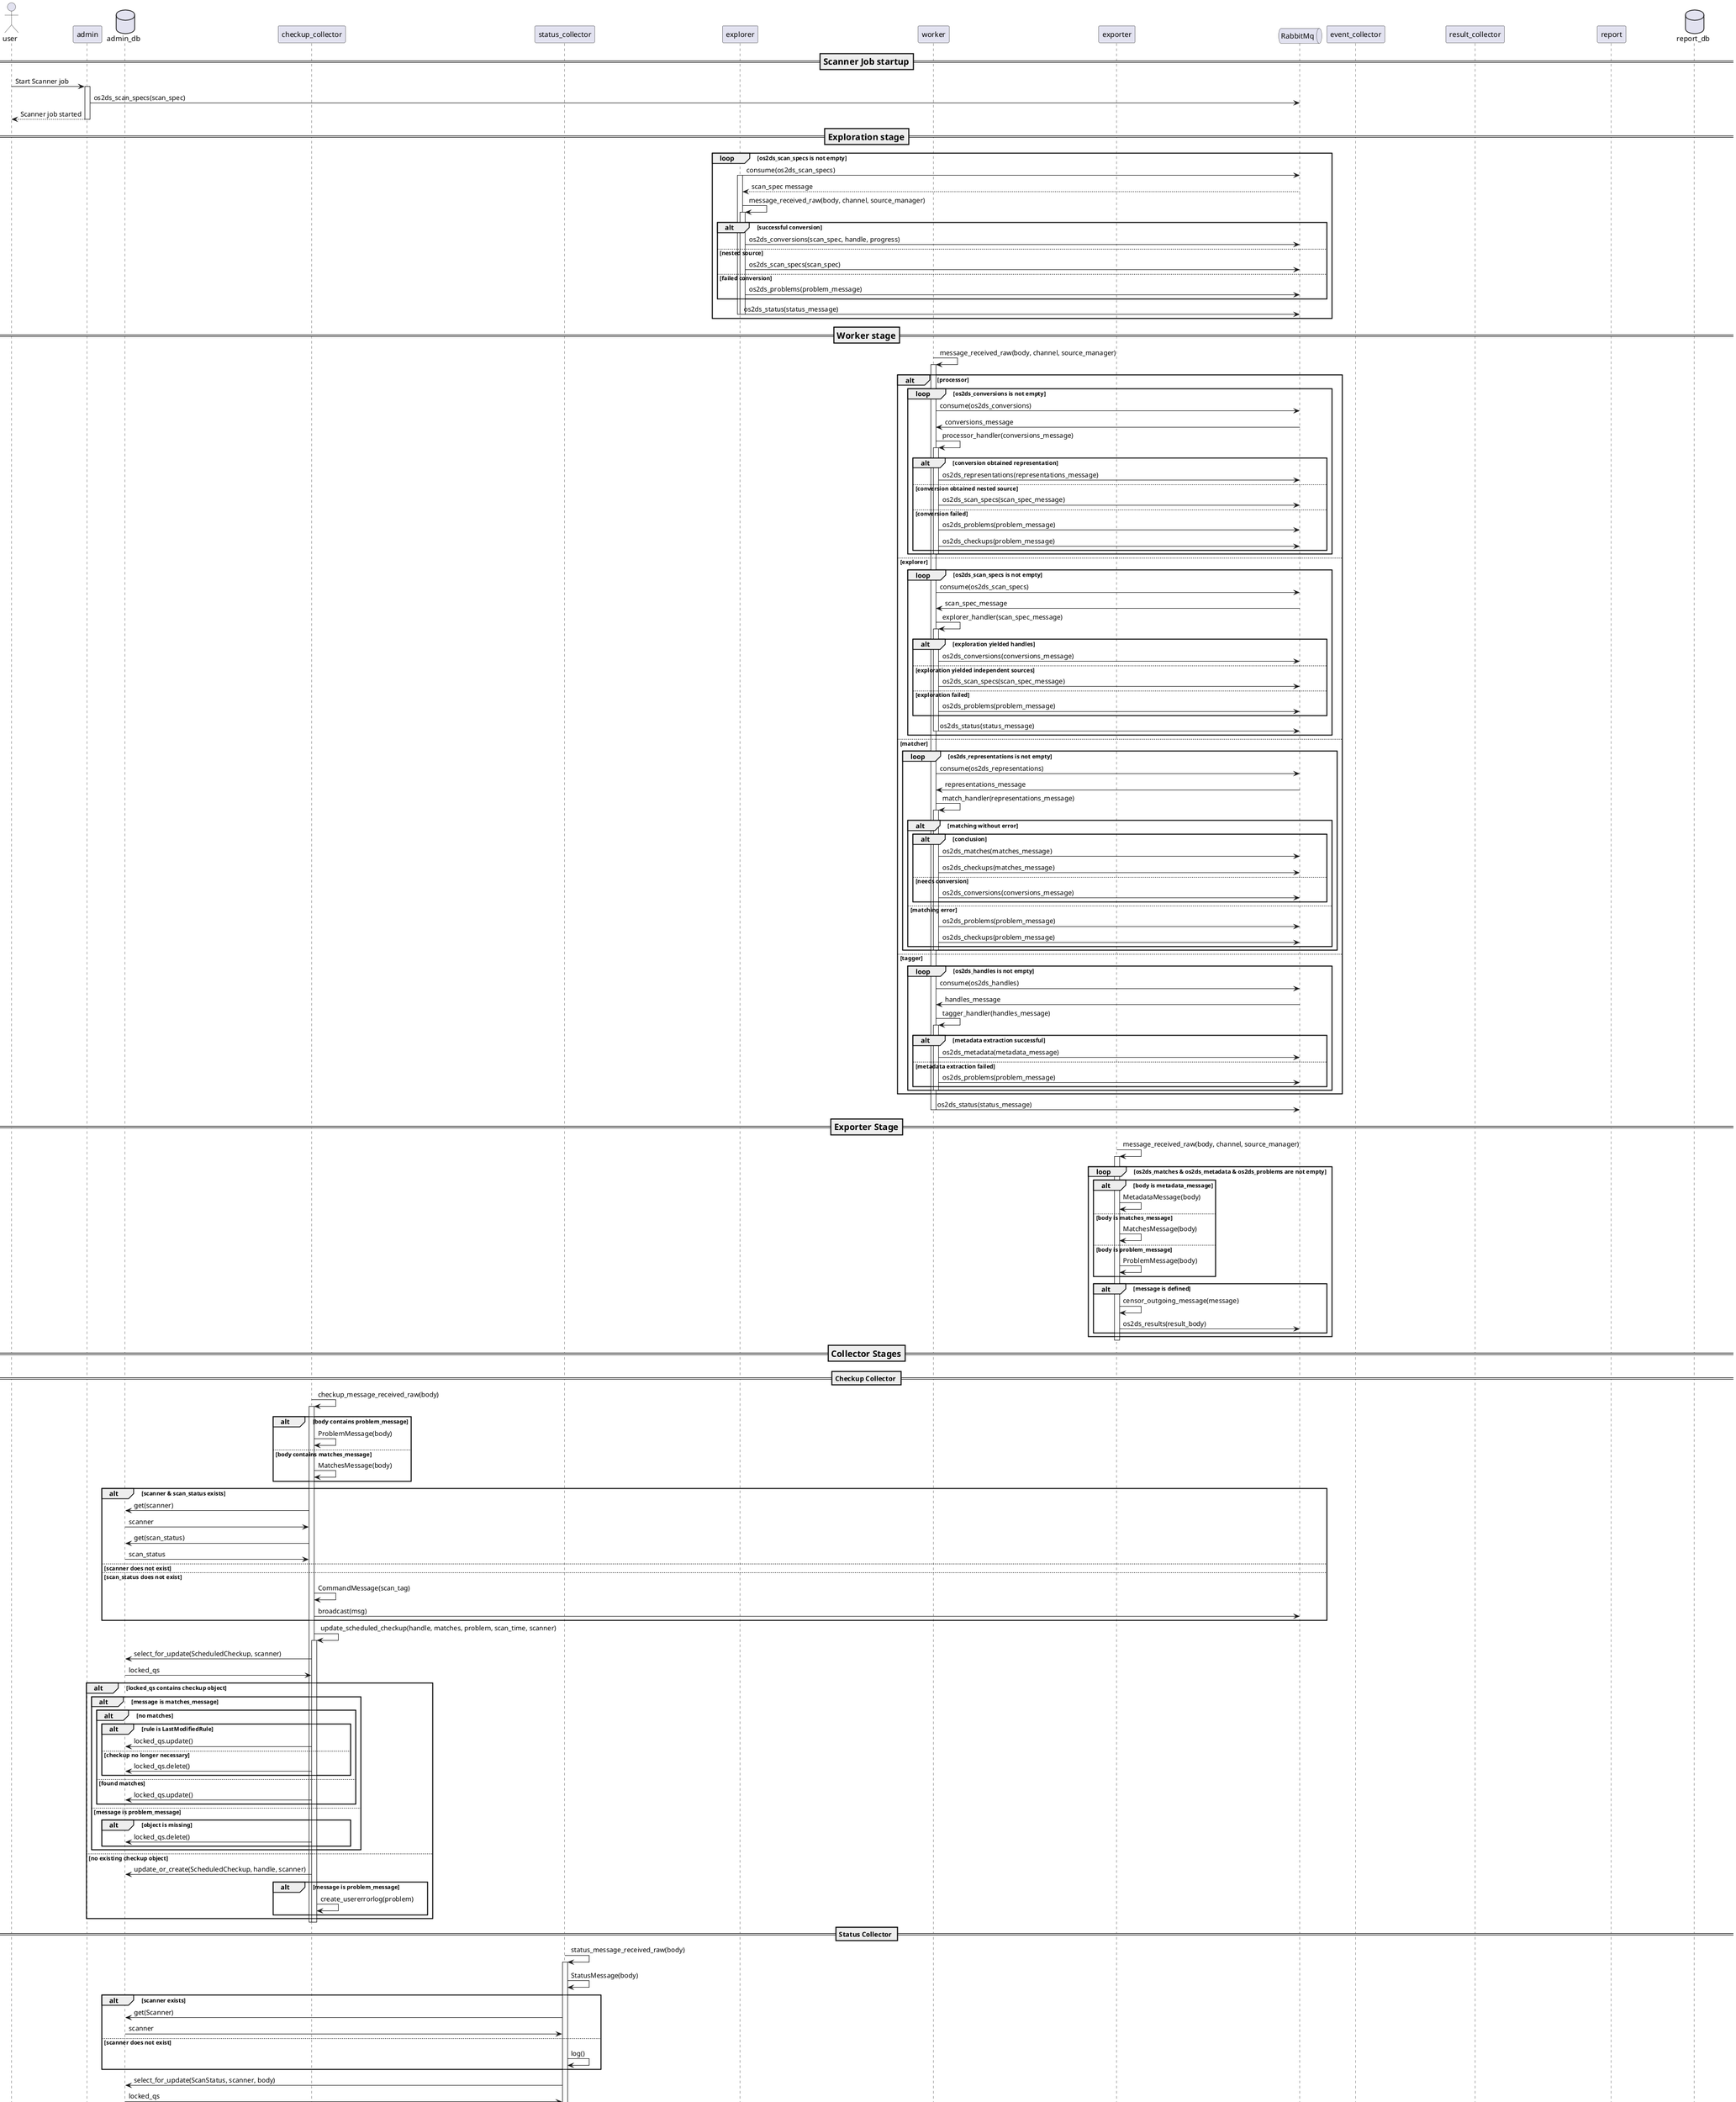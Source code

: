 @startuml
actor user

participant admin

database admin_db

participant checkup_collector as cc
participant status_collector as sc
participant explorer
participant worker
participant exporter

queue RabbitMq as mq

participant event_collector as ec
participant result_collector as rc
participant report

database report_db


=== Scanner Job startup == 

user -> admin : Start Scanner job
activate admin
        admin -> mq : os2ds_scan_specs(scan_spec)
        admin --> user : Scanner job started
deactivate admin

=== Exploration stage ==

loop os2ds_scan_specs is not empty
        explorer -> mq : consume(os2ds_scan_specs)
        activate explorer
                return scan_spec message
                
                explorer -> explorer : message_received_raw(body, channel, source_manager)
                activate explorer
                        alt successful conversion
                                explorer -> mq : os2ds_conversions(scan_spec, handle, progress)
                        else nested source
                                explorer -> mq : os2ds_scan_specs(scan_spec)
                        else failed conversion
                                explorer -> mq : os2ds_problems(problem_message)
                        end
                        explorer -> mq : os2ds_status(status_message)
                        
                deactivate explorer
        deactivate explorer
end

=== Worker stage ==

worker -> worker : message_received_raw(body, channel, source_manager)
activate worker
        alt processor 
                loop os2ds_conversions is not empty
                        worker -> mq : consume(os2ds_conversions)
                        mq -> worker : conversions_message
                        worker -> worker : processor_handler(conversions_message)
                        activate worker
                                alt conversion obtained representation
                                        worker -> mq : os2ds_representations(representations_message)
                                else conversion obtained nested source
                                        worker -> mq : os2ds_scan_specs(scan_spec_message)
                                else conversion failed
                                        worker -> mq : os2ds_problems(problem_message)
                                        worker -> mq : os2ds_checkups(problem_message)
                                end
                        deactivate worker
                end
        else explorer 
                loop os2ds_scan_specs is not empty
                        worker -> mq : consume(os2ds_scan_specs)
                        mq -> worker : scan_spec_message
                        worker -> worker : explorer_handler(scan_spec_message)
                        activate worker
                                alt exploration yielded handles
                                        worker -> mq : os2ds_conversions(conversions_message)
                                else exploration yielded independent sources
                                        worker -> mq : os2ds_scan_specs(scan_spec_message)
                                else exploration failed
                                        worker -> mq : os2ds_problems(problem_message)
                                end

                                worker -> mq : os2ds_status(status_message)
                        deactivate worker
                end
        else matcher
                loop os2ds_representations is not empty
                        worker -> mq : consume(os2ds_representations)
                        mq -> worker : representations_message
                        worker -> worker : match_handler(representations_message)
                        activate worker
                                alt matching without error
                                        alt conclusion
                                                worker -> mq : os2ds_matches(matches_message)
                                                worker -> mq : os2ds_checkups(matches_message)
                                        else needs conversion
                                                worker -> mq : os2ds_conversions(conversions_message)
                                        end
                                else matching error
                                        worker -> mq : os2ds_problems(problem_message)
                                        worker -> mq : os2ds_checkups(problem_message)
                                end
                        deactivate worker
                end
        else tagger
                loop os2ds_handles is not empty
                        worker -> mq : consume(os2ds_handles)
                        mq -> worker : handles_message
                        worker -> worker : tagger_handler(handles_message)
                        activate worker
                                alt metadata extraction successful
                                        worker -> mq : os2ds_metadata(metadata_message)
                                else metadata extraction failed
                                        worker -> mq : os2ds_problems(problem_message)
                                end
                        deactivate worker
                end
        end
        worker -> mq : os2ds_status(status_message)
deactivate worker

=== Exporter Stage ==

exporter -> exporter : message_received_raw(body, channel, source_manager)
activate exporter
        loop os2ds_matches & os2ds_metadata & os2ds_problems are not empty
                alt body is metadata_message
                        exporter -> exporter : MetadataMessage(body)
                else body is matches_message
                        exporter -> exporter : MatchesMessage(body)
                else body is problem_message
                        exporter -> exporter : ProblemMessage(body)
                end

                alt message is defined
                        exporter -> exporter : censor_outgoing_message(message) 
                        exporter -> mq : os2ds_results(result_body)
                end
        end
deactivate exporter

=== Collector Stages ==

== Checkup Collector ==

cc -> cc : checkup_message_received_raw(body)
activate cc
        alt body contains problem_message
               cc -> cc : ProblemMessage(body) 
        else body contains matches_message
               cc -> cc : MatchesMessage(body) 
        end

        alt scanner & scan_status exists
                cc -> admin_db : get(scanner)
                admin_db -> cc : scanner
                cc -> admin_db : get(scan_status)
                admin_db -> cc : scan_status
        else scanner does not exist
        else scan_status does not exist
                cc -> cc : CommandMessage(scan_tag)
                cc -> mq : broadcast(msg)
        end

        cc -> cc : update_scheduled_checkup(handle, matches, problem, scan_time, scanner)
        activate cc
                cc -> admin_db : select_for_update(ScheduledCheckup, scanner)
                admin_db -> cc : locked_qs

                alt locked_qs contains checkup object
                        alt message is matches_message
                                alt no matches
                                        alt rule is LastModifiedRule
                                                cc -> admin_db : locked_qs.update()
                                        else checkup no longer necessary
                                                cc -> admin_db : locked_qs.delete()
                                        end
                                else found matches
                                        cc -> admin_db : locked_qs.update()
                                end
                        else message is problem_message
                                alt object is missing
                                        cc -> admin_db : locked_qs.delete()
                                end
                        end
                else no existing checkup object
                        cc -> admin_db : update_or_create(ScheduledCheckup, handle, scanner)
                        alt message is problem_message
                                cc -> cc : create_usererrorlog(problem)
                        end
                end
        deactivate cc
deactivate cc

== Status Collector ==

sc -> sc : status_message_received_raw(body)
activate sc
        sc -> sc : StatusMessage(body)

        alt scanner exists
                sc -> admin_db : get(Scanner)
                admin_db -> sc : scanner
        else scanner does not exist
                sc -> sc : log()
        end

        sc -> admin_db : select_for_update(ScanStatus, scanner, body)
        admin_db -> sc : locked_qs

        alt message has object count
                sc -> admin_db : update(locked_qs, message, total_objects, total_sources)
        else message has object size and type
                sc -> admin_db : update(locked_qs, message, scanned_size, scanned_objects)
        end

        alt message has found matches
                sc -> admin_db : update(locked_qs, matches_found)
        end 

        alt locked_qs has scan_status
                alt should take snapshot
                        sc -> admin_db : create(ScanStatusSnapshot, scan_status, time_stamp, total_sources, explored_sources total_objects, scanned_objects, scanned_size)
                end

                alt scanner job is finished
                        sc -> sc : send_mail_upon_completion(scanner, scan_status)
                end
        end
deactivate sc

== Event Collector ==

ec -> ec : event_message_received_raw(body)
activate ec
        alt event processing successful
                alt event_type is bulk_event_create
                        loop models to create
                                ec -> report_db : create(model)
                        end
                else event_type is bulk_event_update
                        loop models to update
                                ec -> report_db : update(model)
                        end
                else event_type is bulk_event_delete
                        loop models to delete
                                ec -> report_db : delete(model)
                        end
                else event_type is bulk_event_purge
                        loop models to purge
                                ec -> report_db : delete_all(model)
                        end
                else event_type is clean_document_reports
                        ec -> ec : handle_clean_message(body)
                        activate ec
                                loop for each scanner and account
                                        ec -> report_db : filter(DocumentReport, account, scanner)
                                        report_db -> ec : related_reports
                                        ec -> report_db : delete(related_reports)
                                end
                        deactivate ec
                end
        else event processing failure
                ec -> ec : log()
        end
deactivate ec

== Result Collector ==

rc -> rc : result_message_received_raw(body)
activate rc
        alt queue is matches
                rc -> rc : handle_match_message(tag, body)
                activate rc
                        rc -> report_db : select_for_update(DocumentReport)
                        report_db -> rc : locked_qs
                        alt previous report has resolution status
                                rc -> report_db : update(DocumentReport)
                        end

                        alt new matches found
                                rc -> report_db : update_or_create(DocumentReport)
                        end
                deactivate rc
        else queue is problem
                rc -> rc : handle_problem_message(tag, body)
                activate rc
                        rc -> report_db : select_for_update(DocumentReport)
                        report_db -> rc : locked_qs
                        alt previous report contains deleted resource
                                rc -> report_db : update(DocumentReport)
                        else problem is still relevant
                                rc -> report_db : update_or_create(DocumentReport)
                        end
                deactivate rc
        else queue is metadata
                rc -> rc : handle_metadata_message(tag, body)
                activate rc
                        rc -> report_db : update_or_create(DocumentReport)
                        rc -> rc : create_aliases(document_report)
                deactivate rc
        end
deactivate rc

=== Scanner job complete ==

user -> report : Check for matches
activate report
        report -> report_db : get(DocumentReport) 
        report_db -> report : document_reports
        report -> user : present matches
deactivate report

@enduml
